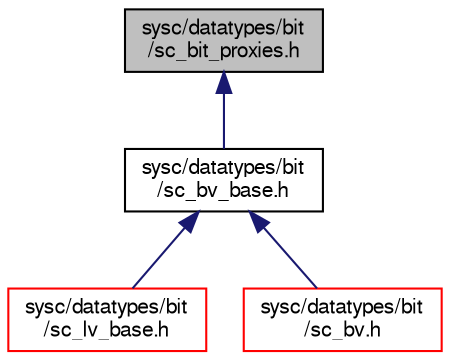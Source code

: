 digraph "sysc/datatypes/bit/sc_bit_proxies.h"
{
  edge [fontname="FreeSans",fontsize="10",labelfontname="FreeSans",labelfontsize="10"];
  node [fontname="FreeSans",fontsize="10",shape=record];
  Node57 [label="sysc/datatypes/bit\l/sc_bit_proxies.h",height=0.2,width=0.4,color="black", fillcolor="grey75", style="filled", fontcolor="black"];
  Node57 -> Node58 [dir="back",color="midnightblue",fontsize="10",style="solid",fontname="FreeSans"];
  Node58 [label="sysc/datatypes/bit\l/sc_bv_base.h",height=0.2,width=0.4,color="black", fillcolor="white", style="filled",URL="$a00095.html"];
  Node58 -> Node59 [dir="back",color="midnightblue",fontsize="10",style="solid",fontname="FreeSans"];
  Node59 [label="sysc/datatypes/bit\l/sc_lv_base.h",height=0.2,width=0.4,color="red", fillcolor="white", style="filled",URL="$a00104.html"];
  Node58 -> Node72 [dir="back",color="midnightblue",fontsize="10",style="solid",fontname="FreeSans"];
  Node72 [label="sysc/datatypes/bit\l/sc_bv.h",height=0.2,width=0.4,color="red", fillcolor="white", style="filled",URL="$a00092.html"];
}

